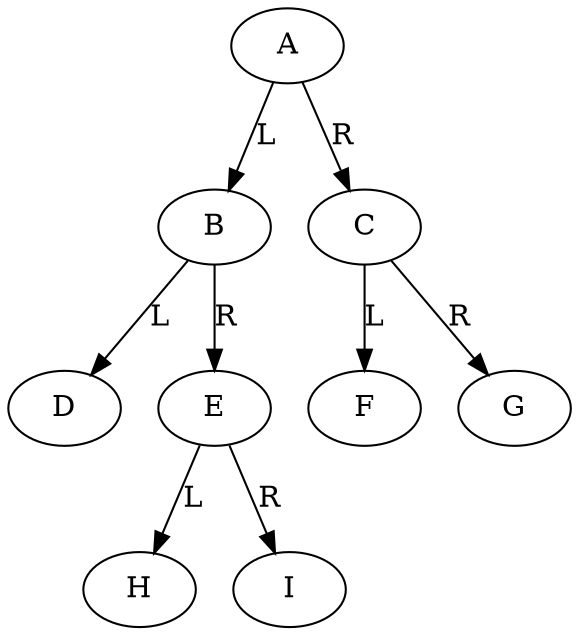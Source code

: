 digraph {
	1 [label=A]
	2 [label=B]
	3 [label=D]
	2 -> 3 [label=L]
	4 [label=E]
	5 [label=H]
	4 -> 5 [label=L]
	6 [label=I]
	4 -> 6 [label=R]
	2 -> 4 [label=R]
	1 -> 2 [label=L]
	7 [label=C]
	8 [label=F]
	7 -> 8 [label=L]
	9 [label=G]
	7 -> 9 [label=R]
	1 -> 7 [label=R]
}
